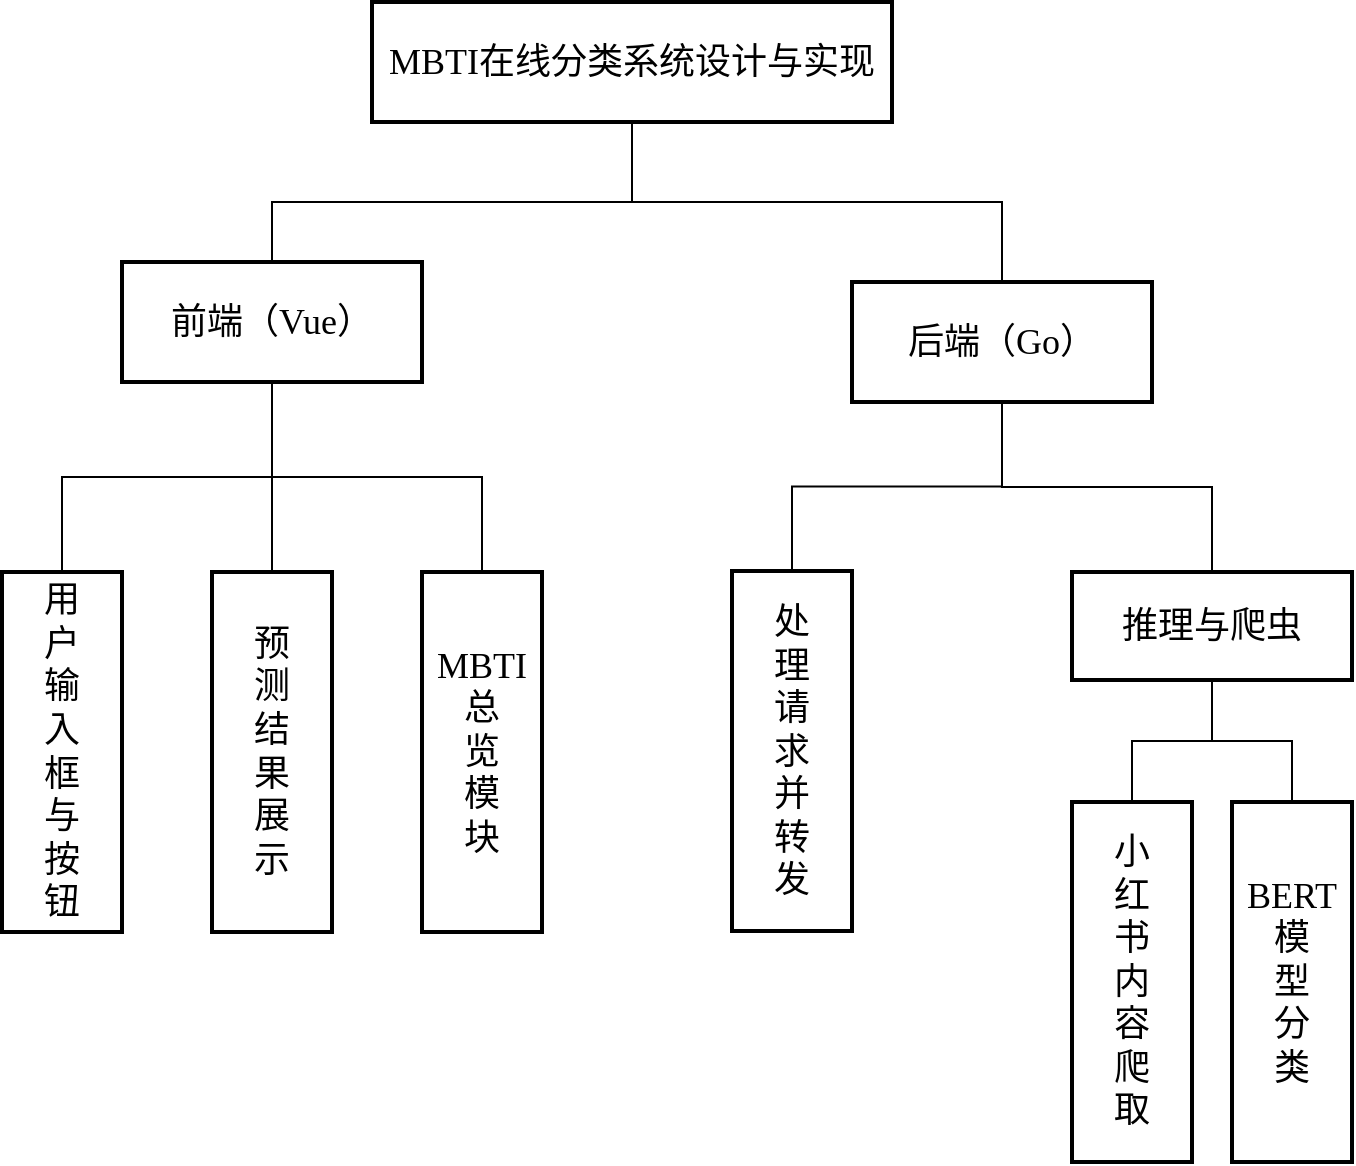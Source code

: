 <mxfile version="26.2.13">
  <diagram name="第 1 页" id="z_7qGxE-aFtYGepeLAAj">
    <mxGraphModel dx="1898" dy="958" grid="1" gridSize="10" guides="1" tooltips="1" connect="1" arrows="1" fold="1" page="1" pageScale="1" pageWidth="827" pageHeight="1169" math="0" shadow="0">
      <root>
        <mxCell id="0" />
        <mxCell id="1" parent="0" />
        <mxCell id="yHBH-vCP4OtwE0_sUgqR-1" value="MBTI在线分类系统设计与实现" style="whiteSpace=wrap;strokeWidth=2;fontFamily=SimSun;fontSize=18;" vertex="1" parent="1">
          <mxGeometry x="620" y="120" width="260" height="60" as="geometry" />
        </mxCell>
        <mxCell id="yHBH-vCP4OtwE0_sUgqR-2" value="前端（Vue）" style="whiteSpace=wrap;strokeWidth=2;fontFamily=SimSun;fontSize=18;" vertex="1" parent="1">
          <mxGeometry x="495" y="250" width="150" height="60" as="geometry" />
        </mxCell>
        <mxCell id="yHBH-vCP4OtwE0_sUgqR-3" value="后端（Go）" style="whiteSpace=wrap;strokeWidth=2;fontFamily=SimSun;fontSize=18;" vertex="1" parent="1">
          <mxGeometry x="860" y="260" width="150" height="60" as="geometry" />
        </mxCell>
        <mxCell id="yHBH-vCP4OtwE0_sUgqR-4" value="用&lt;br&gt;户&lt;br&gt;输&lt;br&gt;入&lt;br&gt;框&lt;br&gt;与&lt;br&gt;按&lt;br&gt;钮" style="strokeWidth=2;fontFamily=SimSun;fontSize=18;horizontal=1;whiteSpace=wrap;labelBackgroundColor=none;html=1;spacing=0;" vertex="1" parent="1">
          <mxGeometry x="435" y="405" width="60" height="180" as="geometry" />
        </mxCell>
        <mxCell id="yHBH-vCP4OtwE0_sUgqR-5" value="预&#xa;测&#xa;结&#xa;果&#xa;展&#xa;示" style="whiteSpace=wrap;strokeWidth=2;fontFamily=SimSun;fontSize=18;" vertex="1" parent="1">
          <mxGeometry x="540" y="405" width="60" height="180" as="geometry" />
        </mxCell>
        <mxCell id="yHBH-vCP4OtwE0_sUgqR-6" value="MBTI&#xa;总&#xa;览&#xa;模&#xa;块" style="whiteSpace=wrap;strokeWidth=2;fontFamily=SimSun;fontSize=18;" vertex="1" parent="1">
          <mxGeometry x="645" y="405" width="60" height="180" as="geometry" />
        </mxCell>
        <mxCell id="yHBH-vCP4OtwE0_sUgqR-24" style="edgeStyle=orthogonalEdgeStyle;rounded=0;orthogonalLoop=1;jettySize=auto;html=1;exitX=0.5;exitY=0;exitDx=0;exitDy=0;endArrow=none;startFill=0;entryX=0.5;entryY=1;entryDx=0;entryDy=0;fontFamily=SimSun;fontSize=18;" edge="1" parent="1" source="yHBH-vCP4OtwE0_sUgqR-7" target="yHBH-vCP4OtwE0_sUgqR-3">
          <mxGeometry relative="1" as="geometry">
            <mxPoint x="990" y="320" as="targetPoint" />
          </mxGeometry>
        </mxCell>
        <mxCell id="yHBH-vCP4OtwE0_sUgqR-7" value="处&#xa;理&#xa;请&#xa;求&#xa;并&#xa;转&#xa;发" style="whiteSpace=wrap;strokeWidth=2;fontFamily=SimSun;fontSize=18;" vertex="1" parent="1">
          <mxGeometry x="800" y="404.5" width="60" height="180" as="geometry" />
        </mxCell>
        <mxCell id="yHBH-vCP4OtwE0_sUgqR-26" style="edgeStyle=elbowEdgeStyle;rounded=0;orthogonalLoop=1;jettySize=auto;html=1;exitX=0.5;exitY=0;exitDx=0;exitDy=0;entryX=0.5;entryY=1;entryDx=0;entryDy=0;elbow=vertical;endArrow=none;startFill=0;fontFamily=SimSun;fontSize=18;" edge="1" parent="1" source="yHBH-vCP4OtwE0_sUgqR-8" target="yHBH-vCP4OtwE0_sUgqR-3">
          <mxGeometry relative="1" as="geometry" />
        </mxCell>
        <mxCell id="yHBH-vCP4OtwE0_sUgqR-8" value="推理与爬虫" style="whiteSpace=wrap;strokeWidth=2;fontFamily=SimSun;fontSize=18;" vertex="1" parent="1">
          <mxGeometry x="970" y="405" width="140" height="54" as="geometry" />
        </mxCell>
        <mxCell id="yHBH-vCP4OtwE0_sUgqR-9" value="小&#xa;红&#xa;书&#xa;内&#xa;容&#xa;爬&#xa;取" style="whiteSpace=wrap;strokeWidth=2;fontFamily=SimSun;fontSize=18;imageHeight=24;arcSize=12;" vertex="1" parent="1">
          <mxGeometry x="970" y="520" width="60" height="180" as="geometry" />
        </mxCell>
        <mxCell id="yHBH-vCP4OtwE0_sUgqR-10" value="BERT&#xa;模&#xa;型&#xa;分&#xa;类" style="whiteSpace=wrap;strokeWidth=2;fontFamily=SimSun;fontSize=18;imageHeight=24;" vertex="1" parent="1">
          <mxGeometry x="1050" y="520" width="60" height="180" as="geometry" />
        </mxCell>
        <mxCell id="yHBH-vCP4OtwE0_sUgqR-11" value="" style="startArrow=none;endArrow=none;entryX=0.5;entryY=0;rounded=0;fontFamily=SimSun;fontSize=18;strokeColor=default;startFill=0;edgeStyle=elbowEdgeStyle;elbow=vertical;exitX=0.5;exitY=1;exitDx=0;exitDy=0;" edge="1" parent="1" source="yHBH-vCP4OtwE0_sUgqR-1" target="yHBH-vCP4OtwE0_sUgqR-2">
          <mxGeometry relative="1" as="geometry">
            <Array as="points">
              <mxPoint x="590" y="220" />
            </Array>
            <mxPoint x="760" y="170" as="sourcePoint" />
          </mxGeometry>
        </mxCell>
        <mxCell id="yHBH-vCP4OtwE0_sUgqR-12" value="" style="startArrow=none;endArrow=none;entryX=0.5;entryY=0;rounded=0;fontFamily=SimSun;fontSize=18;strokeColor=default;startFill=0;edgeStyle=elbowEdgeStyle;elbow=vertical;exitX=0.5;exitY=1;exitDx=0;exitDy=0;" edge="1" parent="1" source="yHBH-vCP4OtwE0_sUgqR-1" target="yHBH-vCP4OtwE0_sUgqR-3">
          <mxGeometry relative="1" as="geometry">
            <mxPoint x="750" y="180" as="sourcePoint" />
          </mxGeometry>
        </mxCell>
        <mxCell id="yHBH-vCP4OtwE0_sUgqR-13" value="" style="startArrow=none;endArrow=none;entryX=0.5;entryY=0;rounded=0;fontFamily=SimSun;fontSize=18;strokeColor=default;startFill=0;edgeStyle=elbowEdgeStyle;elbow=vertical;exitX=0.5;exitY=1;exitDx=0;exitDy=0;" edge="1" parent="1" source="yHBH-vCP4OtwE0_sUgqR-2" target="yHBH-vCP4OtwE0_sUgqR-4">
          <mxGeometry relative="1" as="geometry">
            <mxPoint x="525" y="320" as="sourcePoint" />
          </mxGeometry>
        </mxCell>
        <mxCell id="yHBH-vCP4OtwE0_sUgqR-14" value="" style="startArrow=none;endArrow=none;exitX=0.5;exitY=1;entryX=0.5;entryY=0;rounded=0;fontFamily=SimSun;fontSize=18;strokeColor=default;startFill=0;" edge="1" parent="1" source="yHBH-vCP4OtwE0_sUgqR-2" target="yHBH-vCP4OtwE0_sUgqR-5">
          <mxGeometry relative="1" as="geometry" />
        </mxCell>
        <mxCell id="yHBH-vCP4OtwE0_sUgqR-15" value="" style="startArrow=none;endArrow=none;entryX=0.5;entryY=0;rounded=0;fontFamily=SimSun;fontSize=18;strokeColor=default;startFill=0;edgeStyle=elbowEdgeStyle;elbow=vertical;exitX=0.5;exitY=1;exitDx=0;exitDy=0;" edge="1" parent="1" source="yHBH-vCP4OtwE0_sUgqR-2" target="yHBH-vCP4OtwE0_sUgqR-6">
          <mxGeometry relative="1" as="geometry">
            <mxPoint x="525" y="320" as="sourcePoint" />
          </mxGeometry>
        </mxCell>
        <mxCell id="yHBH-vCP4OtwE0_sUgqR-18" value="" style="startArrow=none;endArrow=none;entryX=0.5;entryY=0;rounded=0;fontFamily=SimSun;fontSize=18;strokeColor=default;startFill=0;edgeStyle=elbowEdgeStyle;elbow=vertical;exitX=0.5;exitY=1;exitDx=0;exitDy=0;" edge="1" parent="1" source="yHBH-vCP4OtwE0_sUgqR-8" target="yHBH-vCP4OtwE0_sUgqR-9">
          <mxGeometry relative="1" as="geometry">
            <mxPoint x="1090" y="530" as="sourcePoint" />
          </mxGeometry>
        </mxCell>
        <mxCell id="yHBH-vCP4OtwE0_sUgqR-19" value="" style="startArrow=none;endArrow=none;entryX=0.5;entryY=0;rounded=0;fontFamily=SimSun;fontSize=18;strokeColor=default;startFill=0;edgeStyle=elbowEdgeStyle;elbow=vertical;exitX=0.5;exitY=1;exitDx=0;exitDy=0;" edge="1" parent="1" source="yHBH-vCP4OtwE0_sUgqR-8" target="yHBH-vCP4OtwE0_sUgqR-10">
          <mxGeometry relative="1" as="geometry">
            <mxPoint x="1140" y="460" as="sourcePoint" />
          </mxGeometry>
        </mxCell>
      </root>
    </mxGraphModel>
  </diagram>
</mxfile>
